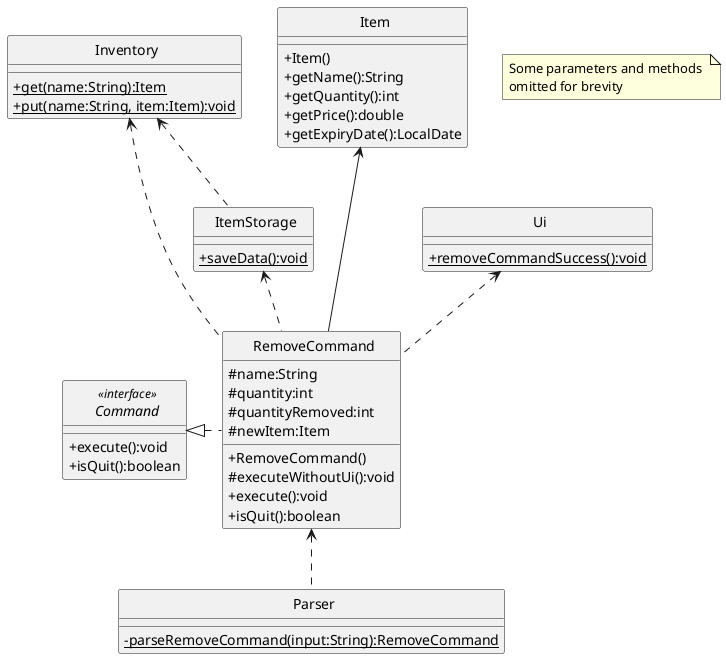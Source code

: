 @startuml
'https://plantuml.com/class-diagram
skinparam classAttributeIconSize 0
skinparam CircledCharacterFontSize 0
skinparam CircledCharacterRadius 0

abstract class Command
class Inventory
class Item
class RemoveCommand
class Parser
class Ui
class ItemStorage

Command <|. RemoveCommand
Item <--- RemoveCommand
Ui <.. RemoveCommand
Inventory <.. RemoveCommand
RemoveCommand <.. Parser
ItemStorage <.. RemoveCommand
Inventory <.. ItemStorage

interface Command <<interface>> {
    +execute():void
    +isQuit():boolean
}

class RemoveCommand {
    #name:String
    #quantity:int
    #quantityRemoved:int
    #newItem:Item
    +RemoveCommand()
    #executeWithoutUi():void
    +execute():void
    +isQuit():boolean
}

class Inventory {
    {static}+get(name:String):Item
    {static}+put(name:String, item:Item):void
}

class Item {
    +Item()
    +getName():String
    +getQuantity():int
    +getPrice():double
    +getExpiryDate():LocalDate
}

class Ui {
    {static}+removeCommandSuccess():void
}

class Parser {
    {static}-parseRemoveCommand(input:String):RemoveCommand
}

class ItemStorage {
    {static}+saveData():void
}

note "Some parameters and methods \nomitted for brevity" as n1

@enduml

@startuml
hide footbox
participant "SuperTracker" as SuperTracker <<class>> #f5e3a9
participant ":RemoveCommand" as RemoveCommand #cbf7f4
participant "ItemStorage" as ItemStorage <<class>> #bcf7cf
participant "Inventory" as Inventory <<class>> #d5eac2
participant "Ui" as Ui <<class>> #e5c2ea
participant "oldItem:Item" as oldItem #ffa1a1
participant ":Item" as Item #fbffb2

SuperTracker -> RemoveCommand : execute()
activate RemoveCommand #cbf7f4

group sd execute remove command without Ui

RemoveCommand -> RemoveCommand : executeWithoutUi()
activate RemoveCommand #cbf7f4

RemoveCommand -> Inventory : get(name:String)
activate Inventory #d5eac2
Inventory -> RemoveCommand : oldItem:Item
deactivate Inventory

RemoveCommand -> oldItem : getQuantity()
activate oldItem #ffa1a1
oldItem --> RemoveCommand : :int
deactivate oldItem

RemoveCommand -> oldItem : getName()
activate oldItem #ffa1a1
oldItem --> RemoveCommand : :String
deactivate oldItem

RemoveCommand -> oldItem : getPrice()
activate oldItem #ffa1a1
oldItem --> RemoveCommand : :double
deactivate oldItem

RemoveCommand -> oldItem : getExpiry()
activate oldItem #ffa1a1
oldItem --> RemoveCommand : :LocalDate
deactivate oldItem

RemoveCommand -> Item ** : new Item(name:String, quantity:int, price:double, expiryDate:LocalDate)
activate Item #fbffb2
Item --> RemoveCommand : :Item
deactivate Item

RemoveCommand -> Inventory : put(name:String, item:Item)
activate Inventory #d5eac2
Inventory --> RemoveCommand
deactivate Inventory

RemoveCommand -> ItemStorage : saveData()
activate ItemStorage #bcf7cf
ItemStorage --> RemoveCommand
deactivate ItemStorage

RemoveCommand --> RemoveCommand
deactivate RemoveCommand

end

RemoveCommand -> Ui : removeCommandSuccess(item:Item)
activate Ui #e5c2ea
Ui --> RemoveCommand
deactivate Ui

RemoveCommand --> SuperTracker
deactivate RemoveCommand
@enduml